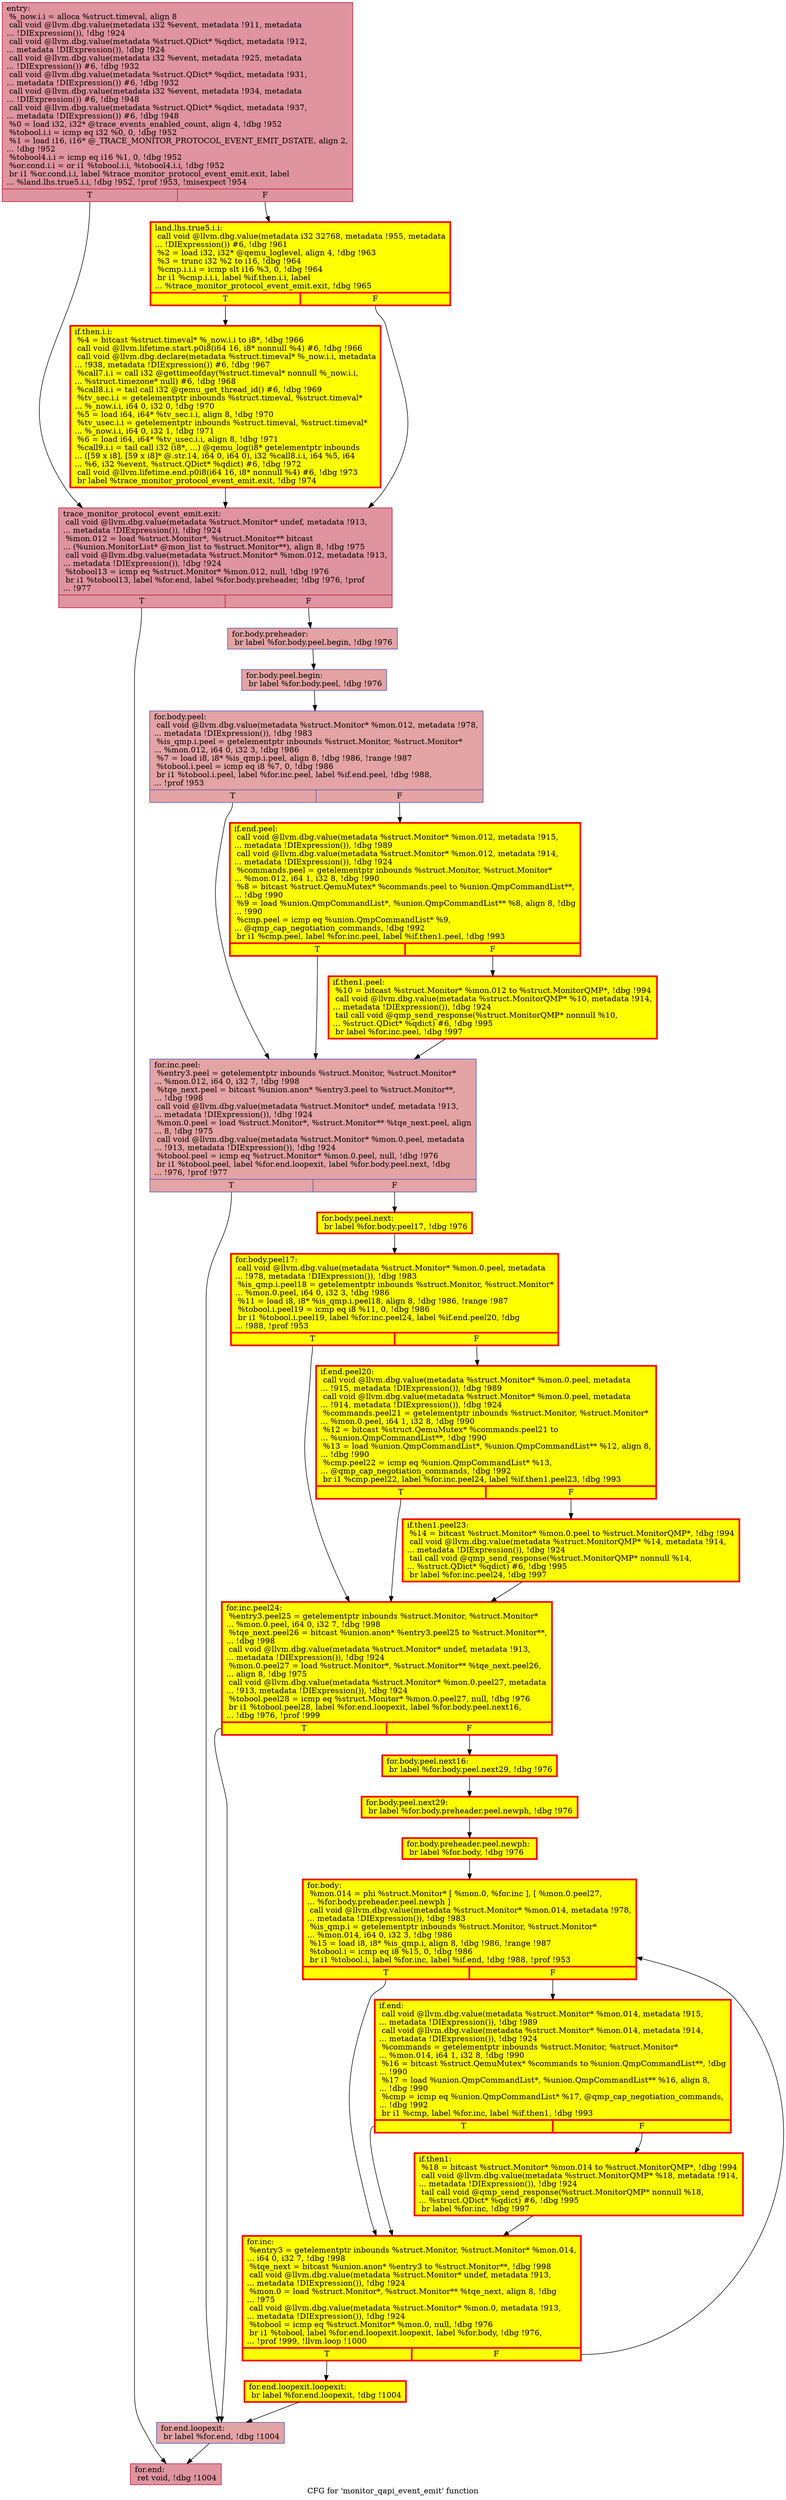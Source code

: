 digraph "CFG for 'monitor_qapi_event_emit' function" {
	label="CFG for 'monitor_qapi_event_emit' function";

	Node0x55aadc9b0c20 [shape=record,color="#b70d28ff", style=filled, fillcolor="#b70d2870",label="{entry:\l  %_now.i.i = alloca %struct.timeval, align 8\l  call void @llvm.dbg.value(metadata i32 %event, metadata !911, metadata\l... !DIExpression()), !dbg !924\l  call void @llvm.dbg.value(metadata %struct.QDict* %qdict, metadata !912,\l... metadata !DIExpression()), !dbg !924\l  call void @llvm.dbg.value(metadata i32 %event, metadata !925, metadata\l... !DIExpression()) #6, !dbg !932\l  call void @llvm.dbg.value(metadata %struct.QDict* %qdict, metadata !931,\l... metadata !DIExpression()) #6, !dbg !932\l  call void @llvm.dbg.value(metadata i32 %event, metadata !934, metadata\l... !DIExpression()) #6, !dbg !948\l  call void @llvm.dbg.value(metadata %struct.QDict* %qdict, metadata !937,\l... metadata !DIExpression()) #6, !dbg !948\l  %0 = load i32, i32* @trace_events_enabled_count, align 4, !dbg !952\l  %tobool.i.i = icmp eq i32 %0, 0, !dbg !952\l  %1 = load i16, i16* @_TRACE_MONITOR_PROTOCOL_EVENT_EMIT_DSTATE, align 2,\l... !dbg !952\l  %tobool4.i.i = icmp eq i16 %1, 0, !dbg !952\l  %or.cond.i.i = or i1 %tobool.i.i, %tobool4.i.i, !dbg !952\l  br i1 %or.cond.i.i, label %trace_monitor_protocol_event_emit.exit, label\l... %land.lhs.true5.i.i, !dbg !952, !prof !953, !misexpect !954\l|{<s0>T|<s1>F}}"];
	Node0x55aadc9b0c20:s0 -> Node0x55aadc859ca0;
	Node0x55aadc9b0c20:s1 -> Node0x55aadc9bdc70;
	Node0x55aadc9bdc70 [shape=record,penwidth=3.0, style="filled", color="red", fillcolor="yellow",label="{land.lhs.true5.i.i:                               \l  call void @llvm.dbg.value(metadata i32 32768, metadata !955, metadata\l... !DIExpression()) #6, !dbg !961\l  %2 = load i32, i32* @qemu_loglevel, align 4, !dbg !963\l  %3 = trunc i32 %2 to i16, !dbg !964\l  %cmp.i.i.i = icmp slt i16 %3, 0, !dbg !964\l  br i1 %cmp.i.i.i, label %if.then.i.i, label\l... %trace_monitor_protocol_event_emit.exit, !dbg !965\l|{<s0>T|<s1>F}}"];
	Node0x55aadc9bdc70:s0 -> Node0x55aadc9b1340;
	Node0x55aadc9bdc70:s1 -> Node0x55aadc859ca0;
	Node0x55aadc9b1340 [shape=record,penwidth=3.0, style="filled", color="red", fillcolor="yellow",label="{if.then.i.i:                                      \l  %4 = bitcast %struct.timeval* %_now.i.i to i8*, !dbg !966\l  call void @llvm.lifetime.start.p0i8(i64 16, i8* nonnull %4) #6, !dbg !966\l  call void @llvm.dbg.declare(metadata %struct.timeval* %_now.i.i, metadata\l... !938, metadata !DIExpression()) #6, !dbg !967\l  %call7.i.i = call i32 @gettimeofday(%struct.timeval* nonnull %_now.i.i,\l... %struct.timezone* null) #6, !dbg !968\l  %call8.i.i = tail call i32 @qemu_get_thread_id() #6, !dbg !969\l  %tv_sec.i.i = getelementptr inbounds %struct.timeval, %struct.timeval*\l... %_now.i.i, i64 0, i32 0, !dbg !970\l  %5 = load i64, i64* %tv_sec.i.i, align 8, !dbg !970\l  %tv_usec.i.i = getelementptr inbounds %struct.timeval, %struct.timeval*\l... %_now.i.i, i64 0, i32 1, !dbg !971\l  %6 = load i64, i64* %tv_usec.i.i, align 8, !dbg !971\l  %call9.i.i = tail call i32 (i8*, ...) @qemu_log(i8* getelementptr inbounds\l... ([59 x i8], [59 x i8]* @.str.14, i64 0, i64 0), i32 %call8.i.i, i64 %5, i64\l... %6, i32 %event, %struct.QDict* %qdict) #6, !dbg !972\l  call void @llvm.lifetime.end.p0i8(i64 16, i8* nonnull %4) #6, !dbg !973\l  br label %trace_monitor_protocol_event_emit.exit, !dbg !974\l}"];
	Node0x55aadc9b1340 -> Node0x55aadc859ca0;
	Node0x55aadc859ca0 [shape=record,color="#b70d28ff", style=filled, fillcolor="#b70d2870",label="{trace_monitor_protocol_event_emit.exit:           \l  call void @llvm.dbg.value(metadata %struct.Monitor* undef, metadata !913,\l... metadata !DIExpression()), !dbg !924\l  %mon.012 = load %struct.Monitor*, %struct.Monitor** bitcast\l... (%union.MonitorList* @mon_list to %struct.Monitor**), align 8, !dbg !975\l  call void @llvm.dbg.value(metadata %struct.Monitor* %mon.012, metadata !913,\l... metadata !DIExpression()), !dbg !924\l  %tobool13 = icmp eq %struct.Monitor* %mon.012, null, !dbg !976\l  br i1 %tobool13, label %for.end, label %for.body.preheader, !dbg !976, !prof\l... !977\l|{<s0>T|<s1>F}}"];
	Node0x55aadc859ca0:s0 -> Node0x55aadc859a10;
	Node0x55aadc859ca0:s1 -> Node0x55aadc9daf40;
	Node0x55aadc9daf40 [shape=record,color="#3d50c3ff", style=filled, fillcolor="#c32e3170",label="{for.body.preheader:                               \l  br label %for.body.peel.begin, !dbg !976\l}"];
	Node0x55aadc9daf40 -> Node0x55aadcb10c60;
	Node0x55aadcb10c60 [shape=record,color="#3d50c3ff", style=filled, fillcolor="#c32e3170",label="{for.body.peel.begin:                              \l  br label %for.body.peel, !dbg !976\l}"];
	Node0x55aadcb10c60 -> Node0x55aadcb10160;
	Node0x55aadcb10160 [shape=record,color="#3d50c3ff", style=filled, fillcolor="#c32e3170",label="{for.body.peel:                                    \l  call void @llvm.dbg.value(metadata %struct.Monitor* %mon.012, metadata !978,\l... metadata !DIExpression()), !dbg !983\l  %is_qmp.i.peel = getelementptr inbounds %struct.Monitor, %struct.Monitor*\l... %mon.012, i64 0, i32 3, !dbg !986\l  %7 = load i8, i8* %is_qmp.i.peel, align 8, !dbg !986, !range !987\l  %tobool.i.peel = icmp eq i8 %7, 0, !dbg !986\l  br i1 %tobool.i.peel, label %for.inc.peel, label %if.end.peel, !dbg !988,\l... !prof !953\l|{<s0>T|<s1>F}}"];
	Node0x55aadcb10160:s0 -> Node0x55aadcaffb30;
	Node0x55aadcb10160:s1 -> Node0x55aadcb10c10;
	Node0x55aadcb10c10 [shape=record,penwidth=3.0, style="filled", color="red", fillcolor="yellow",label="{if.end.peel:                                      \l  call void @llvm.dbg.value(metadata %struct.Monitor* %mon.012, metadata !915,\l... metadata !DIExpression()), !dbg !989\l  call void @llvm.dbg.value(metadata %struct.Monitor* %mon.012, metadata !914,\l... metadata !DIExpression()), !dbg !924\l  %commands.peel = getelementptr inbounds %struct.Monitor, %struct.Monitor*\l... %mon.012, i64 1, i32 8, !dbg !990\l  %8 = bitcast %struct.QemuMutex* %commands.peel to %union.QmpCommandList**,\l... !dbg !990\l  %9 = load %union.QmpCommandList*, %union.QmpCommandList** %8, align 8, !dbg\l... !990\l  %cmp.peel = icmp eq %union.QmpCommandList* %9,\l... @qmp_cap_negotiation_commands, !dbg !992\l  br i1 %cmp.peel, label %for.inc.peel, label %if.then1.peel, !dbg !993\l|{<s0>T|<s1>F}}"];
	Node0x55aadcb10c10:s0 -> Node0x55aadcaffb30;
	Node0x55aadcb10c10:s1 -> Node0x55aadc99a630;
	Node0x55aadc99a630 [shape=record,penwidth=3.0, style="filled", color="red", fillcolor="yellow",label="{if.then1.peel:                                    \l  %10 = bitcast %struct.Monitor* %mon.012 to %struct.MonitorQMP*, !dbg !994\l  call void @llvm.dbg.value(metadata %struct.MonitorQMP* %10, metadata !914,\l... metadata !DIExpression()), !dbg !924\l  tail call void @qmp_send_response(%struct.MonitorQMP* nonnull %10,\l... %struct.QDict* %qdict) #6, !dbg !995\l  br label %for.inc.peel, !dbg !997\l}"];
	Node0x55aadc99a630 -> Node0x55aadcaffb30;
	Node0x55aadcaffb30 [shape=record,color="#3d50c3ff", style=filled, fillcolor="#c32e3170",label="{for.inc.peel:                                     \l  %entry3.peel = getelementptr inbounds %struct.Monitor, %struct.Monitor*\l... %mon.012, i64 0, i32 7, !dbg !998\l  %tqe_next.peel = bitcast %union.anon* %entry3.peel to %struct.Monitor**,\l... !dbg !998\l  call void @llvm.dbg.value(metadata %struct.Monitor* undef, metadata !913,\l... metadata !DIExpression()), !dbg !924\l  %mon.0.peel = load %struct.Monitor*, %struct.Monitor** %tqe_next.peel, align\l... 8, !dbg !975\l  call void @llvm.dbg.value(metadata %struct.Monitor* %mon.0.peel, metadata\l... !913, metadata !DIExpression()), !dbg !924\l  %tobool.peel = icmp eq %struct.Monitor* %mon.0.peel, null, !dbg !976\l  br i1 %tobool.peel, label %for.end.loopexit, label %for.body.peel.next, !dbg\l... !976, !prof !977\l|{<s0>T|<s1>F}}"];
	Node0x55aadcaffb30:s0 -> Node0x55aadc9c3900;
	Node0x55aadcaffb30:s1 -> Node0x55aadcb101b0;
	Node0x55aadcb101b0 [shape=record,penwidth=3.0, style="filled", color="red", fillcolor="yellow",label="{for.body.peel.next:                               \l  br label %for.body.peel17, !dbg !976\l}"];
	Node0x55aadcb101b0 -> Node0x55aadc9db1a0;
	Node0x55aadc9db1a0 [shape=record,penwidth=3.0, style="filled", color="red", fillcolor="yellow",label="{for.body.peel17:                                  \l  call void @llvm.dbg.value(metadata %struct.Monitor* %mon.0.peel, metadata\l... !978, metadata !DIExpression()), !dbg !983\l  %is_qmp.i.peel18 = getelementptr inbounds %struct.Monitor, %struct.Monitor*\l... %mon.0.peel, i64 0, i32 3, !dbg !986\l  %11 = load i8, i8* %is_qmp.i.peel18, align 8, !dbg !986, !range !987\l  %tobool.i.peel19 = icmp eq i8 %11, 0, !dbg !986\l  br i1 %tobool.i.peel19, label %for.inc.peel24, label %if.end.peel20, !dbg\l... !988, !prof !953\l|{<s0>T|<s1>F}}"];
	Node0x55aadc9db1a0:s0 -> Node0x55aadcaff660;
	Node0x55aadc9db1a0:s1 -> Node0x55aadcb0de30;
	Node0x55aadcb0de30 [shape=record,penwidth=3.0, style="filled", color="red", fillcolor="yellow",label="{if.end.peel20:                                    \l  call void @llvm.dbg.value(metadata %struct.Monitor* %mon.0.peel, metadata\l... !915, metadata !DIExpression()), !dbg !989\l  call void @llvm.dbg.value(metadata %struct.Monitor* %mon.0.peel, metadata\l... !914, metadata !DIExpression()), !dbg !924\l  %commands.peel21 = getelementptr inbounds %struct.Monitor, %struct.Monitor*\l... %mon.0.peel, i64 1, i32 8, !dbg !990\l  %12 = bitcast %struct.QemuMutex* %commands.peel21 to\l... %union.QmpCommandList**, !dbg !990\l  %13 = load %union.QmpCommandList*, %union.QmpCommandList** %12, align 8,\l... !dbg !990\l  %cmp.peel22 = icmp eq %union.QmpCommandList* %13,\l... @qmp_cap_negotiation_commands, !dbg !992\l  br i1 %cmp.peel22, label %for.inc.peel24, label %if.then1.peel23, !dbg !993\l|{<s0>T|<s1>F}}"];
	Node0x55aadcb0de30:s0 -> Node0x55aadcaff660;
	Node0x55aadcb0de30:s1 -> Node0x55aadcaf6390;
	Node0x55aadcaf6390 [shape=record,penwidth=3.0, style="filled", color="red", fillcolor="yellow",label="{if.then1.peel23:                                  \l  %14 = bitcast %struct.Monitor* %mon.0.peel to %struct.MonitorQMP*, !dbg !994\l  call void @llvm.dbg.value(metadata %struct.MonitorQMP* %14, metadata !914,\l... metadata !DIExpression()), !dbg !924\l  tail call void @qmp_send_response(%struct.MonitorQMP* nonnull %14,\l... %struct.QDict* %qdict) #6, !dbg !995\l  br label %for.inc.peel24, !dbg !997\l}"];
	Node0x55aadcaf6390 -> Node0x55aadcaff660;
	Node0x55aadcaff660 [shape=record,penwidth=3.0, style="filled", color="red", fillcolor="yellow",label="{for.inc.peel24:                                   \l  %entry3.peel25 = getelementptr inbounds %struct.Monitor, %struct.Monitor*\l... %mon.0.peel, i64 0, i32 7, !dbg !998\l  %tqe_next.peel26 = bitcast %union.anon* %entry3.peel25 to %struct.Monitor**,\l... !dbg !998\l  call void @llvm.dbg.value(metadata %struct.Monitor* undef, metadata !913,\l... metadata !DIExpression()), !dbg !924\l  %mon.0.peel27 = load %struct.Monitor*, %struct.Monitor** %tqe_next.peel26,\l... align 8, !dbg !975\l  call void @llvm.dbg.value(metadata %struct.Monitor* %mon.0.peel27, metadata\l... !913, metadata !DIExpression()), !dbg !924\l  %tobool.peel28 = icmp eq %struct.Monitor* %mon.0.peel27, null, !dbg !976\l  br i1 %tobool.peel28, label %for.end.loopexit, label %for.body.peel.next16,\l... !dbg !976, !prof !999\l|{<s0>T|<s1>F}}"];
	Node0x55aadcaff660:s0 -> Node0x55aadc9c3900;
	Node0x55aadcaff660:s1 -> Node0x55aadc8df850;
	Node0x55aadc8df850 [shape=record,penwidth=3.0, style="filled", color="red", fillcolor="yellow",label="{for.body.peel.next16:                             \l  br label %for.body.peel.next29, !dbg !976\l}"];
	Node0x55aadc8df850 -> Node0x55aadcb18bb0;
	Node0x55aadcb18bb0 [shape=record,penwidth=3.0, style="filled", color="red", fillcolor="yellow",label="{for.body.peel.next29:                             \l  br label %for.body.preheader.peel.newph, !dbg !976\l}"];
	Node0x55aadcb18bb0 -> Node0x55aadcb10110;
	Node0x55aadcb10110 [shape=record,penwidth=3.0, style="filled", color="red", fillcolor="yellow",label="{for.body.preheader.peel.newph:                    \l  br label %for.body, !dbg !976\l}"];
	Node0x55aadcb10110 -> Node0x55aadc9b9760;
	Node0x55aadc9b9760 [shape=record,penwidth=3.0, style="filled", color="red", fillcolor="yellow",label="{for.body:                                         \l  %mon.014 = phi %struct.Monitor* [ %mon.0, %for.inc ], [ %mon.0.peel27,\l... %for.body.preheader.peel.newph ]\l  call void @llvm.dbg.value(metadata %struct.Monitor* %mon.014, metadata !978,\l... metadata !DIExpression()), !dbg !983\l  %is_qmp.i = getelementptr inbounds %struct.Monitor, %struct.Monitor*\l... %mon.014, i64 0, i32 3, !dbg !986\l  %15 = load i8, i8* %is_qmp.i, align 8, !dbg !986, !range !987\l  %tobool.i = icmp eq i8 %15, 0, !dbg !986\l  br i1 %tobool.i, label %for.inc, label %if.end, !dbg !988, !prof !953\l|{<s0>T|<s1>F}}"];
	Node0x55aadc9b9760:s0 -> Node0x55aadc9b96d0;
	Node0x55aadc9b9760:s1 -> Node0x55aadc9b9ab0;
	Node0x55aadc9b9ab0 [shape=record,penwidth=3.0, style="filled", color="red", fillcolor="yellow",label="{if.end:                                           \l  call void @llvm.dbg.value(metadata %struct.Monitor* %mon.014, metadata !915,\l... metadata !DIExpression()), !dbg !989\l  call void @llvm.dbg.value(metadata %struct.Monitor* %mon.014, metadata !914,\l... metadata !DIExpression()), !dbg !924\l  %commands = getelementptr inbounds %struct.Monitor, %struct.Monitor*\l... %mon.014, i64 1, i32 8, !dbg !990\l  %16 = bitcast %struct.QemuMutex* %commands to %union.QmpCommandList**, !dbg\l... !990\l  %17 = load %union.QmpCommandList*, %union.QmpCommandList** %16, align 8,\l... !dbg !990\l  %cmp = icmp eq %union.QmpCommandList* %17, @qmp_cap_negotiation_commands,\l... !dbg !992\l  br i1 %cmp, label %for.inc, label %if.then1, !dbg !993\l|{<s0>T|<s1>F}}"];
	Node0x55aadc9b9ab0:s0 -> Node0x55aadc9b96d0;
	Node0x55aadc9b9ab0:s1 -> Node0x55aadc9ba960;
	Node0x55aadc9ba960 [shape=record,penwidth=3.0, style="filled", color="red", fillcolor="yellow",label="{if.then1:                                         \l  %18 = bitcast %struct.Monitor* %mon.014 to %struct.MonitorQMP*, !dbg !994\l  call void @llvm.dbg.value(metadata %struct.MonitorQMP* %18, metadata !914,\l... metadata !DIExpression()), !dbg !924\l  tail call void @qmp_send_response(%struct.MonitorQMP* nonnull %18,\l... %struct.QDict* %qdict) #6, !dbg !995\l  br label %for.inc, !dbg !997\l}"];
	Node0x55aadc9ba960 -> Node0x55aadc9b96d0;
	Node0x55aadc9b96d0 [shape=record,penwidth=3.0, style="filled", color="red", fillcolor="yellow",label="{for.inc:                                          \l  %entry3 = getelementptr inbounds %struct.Monitor, %struct.Monitor* %mon.014,\l... i64 0, i32 7, !dbg !998\l  %tqe_next = bitcast %union.anon* %entry3 to %struct.Monitor**, !dbg !998\l  call void @llvm.dbg.value(metadata %struct.Monitor* undef, metadata !913,\l... metadata !DIExpression()), !dbg !924\l  %mon.0 = load %struct.Monitor*, %struct.Monitor** %tqe_next, align 8, !dbg\l... !975\l  call void @llvm.dbg.value(metadata %struct.Monitor* %mon.0, metadata !913,\l... metadata !DIExpression()), !dbg !924\l  %tobool = icmp eq %struct.Monitor* %mon.0, null, !dbg !976\l  br i1 %tobool, label %for.end.loopexit.loopexit, label %for.body, !dbg !976,\l... !prof !999, !llvm.loop !1000\l|{<s0>T|<s1>F}}"];
	Node0x55aadc9b96d0:s0 -> Node0x55aadcb17910;
	Node0x55aadc9b96d0:s1 -> Node0x55aadc9b9760;
	Node0x55aadcb17910 [shape=record,penwidth=3.0, style="filled", color="red", fillcolor="yellow",label="{for.end.loopexit.loopexit:                        \l  br label %for.end.loopexit, !dbg !1004\l}"];
	Node0x55aadcb17910 -> Node0x55aadc9c3900;
	Node0x55aadc9c3900 [shape=record,color="#3d50c3ff", style=filled, fillcolor="#c32e3170",label="{for.end.loopexit:                                 \l  br label %for.end, !dbg !1004\l}"];
	Node0x55aadc9c3900 -> Node0x55aadc859a10;
	Node0x55aadc859a10 [shape=record,color="#b70d28ff", style=filled, fillcolor="#b70d2870",label="{for.end:                                          \l  ret void, !dbg !1004\l}"];
}
